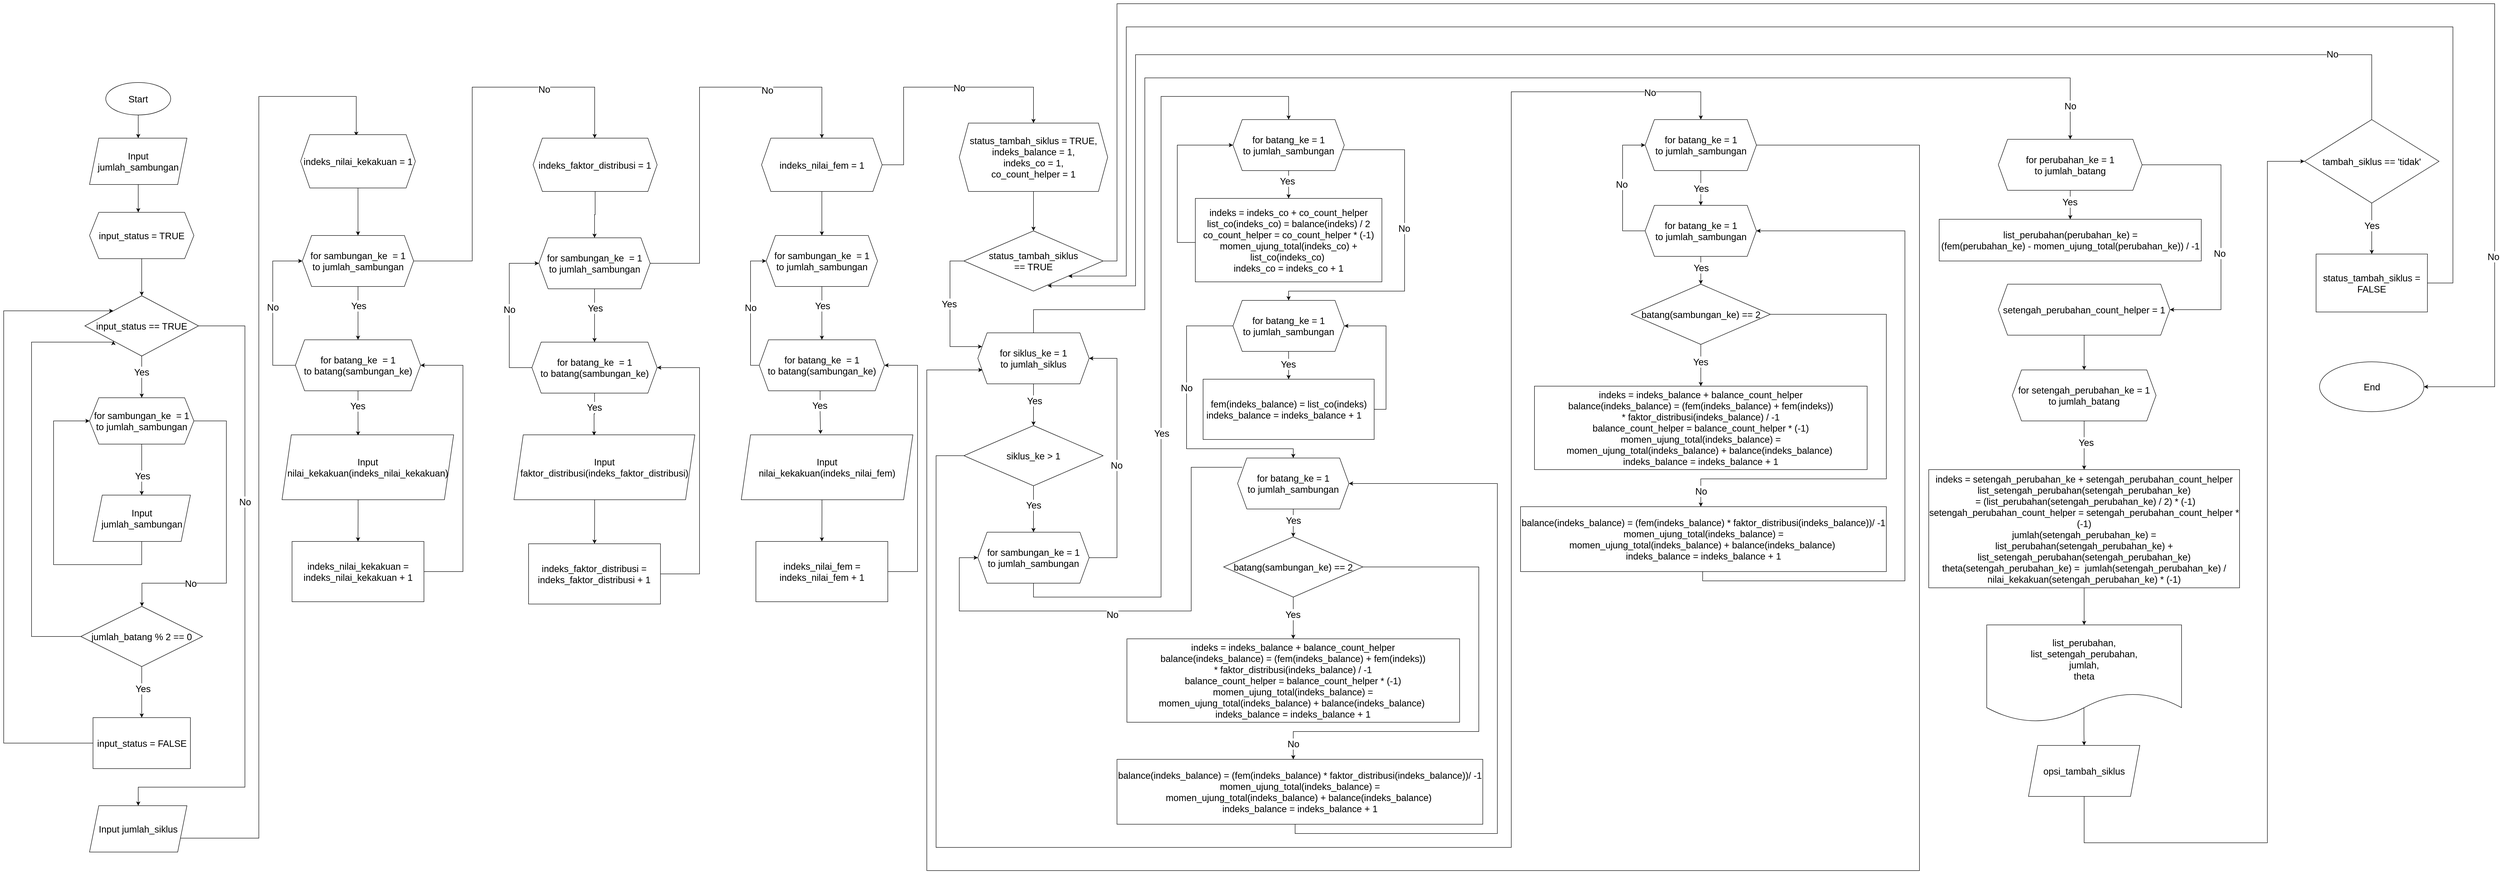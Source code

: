 <mxfile version="18.0.8" type="device"><diagram id="MUm-13wl20qGnjEmGMMb" name="Page-1"><mxGraphModel dx="4573" dy="3933" grid="1" gridSize="10" guides="1" tooltips="1" connect="1" arrows="1" fold="1" page="1" pageScale="1" pageWidth="850" pageHeight="1100" math="0" shadow="0"><root><mxCell id="0"/><mxCell id="1" parent="0"/><mxCell id="CHyXlMklnL3xAjGFC6Q7-3" style="edgeStyle=orthogonalEdgeStyle;rounded=0;orthogonalLoop=1;jettySize=auto;html=1;fontSize=20;" edge="1" parent="1" source="CHyXlMklnL3xAjGFC6Q7-1" target="CHyXlMklnL3xAjGFC6Q7-2"><mxGeometry relative="1" as="geometry"/></mxCell><mxCell id="CHyXlMklnL3xAjGFC6Q7-1" value="&lt;font style=&quot;font-size: 20px;&quot;&gt;Start&lt;/font&gt;" style="ellipse;whiteSpace=wrap;html=1;" vertex="1" parent="1"><mxGeometry x="320" y="50" width="140" height="70" as="geometry"/></mxCell><mxCell id="CHyXlMklnL3xAjGFC6Q7-6" style="edgeStyle=orthogonalEdgeStyle;rounded=0;orthogonalLoop=1;jettySize=auto;html=1;entryX=0.5;entryY=0;entryDx=0;entryDy=0;fontSize=20;" edge="1" parent="1" source="CHyXlMklnL3xAjGFC6Q7-2"><mxGeometry relative="1" as="geometry"><mxPoint x="390" y="330" as="targetPoint"/></mxGeometry></mxCell><mxCell id="CHyXlMklnL3xAjGFC6Q7-2" value="Input jumlah_sambungan" style="shape=parallelogram;perimeter=parallelogramPerimeter;whiteSpace=wrap;html=1;fixedSize=1;fontSize=20;" vertex="1" parent="1"><mxGeometry x="285" y="170" width="210" height="100" as="geometry"/></mxCell><mxCell id="CHyXlMklnL3xAjGFC6Q7-12" style="edgeStyle=orthogonalEdgeStyle;rounded=0;orthogonalLoop=1;jettySize=auto;html=1;fontSize=20;" edge="1" parent="1" source="CHyXlMklnL3xAjGFC6Q7-14" target="CHyXlMklnL3xAjGFC6Q7-16"><mxGeometry relative="1" as="geometry"/></mxCell><mxCell id="CHyXlMklnL3xAjGFC6Q7-13" value="Yes" style="edgeLabel;html=1;align=center;verticalAlign=middle;resizable=0;points=[];fontSize=20;" vertex="1" connectable="0" parent="CHyXlMklnL3xAjGFC6Q7-12"><mxGeometry x="0.225" y="1" relative="1" as="geometry"><mxPoint as="offset"/></mxGeometry></mxCell><mxCell id="CHyXlMklnL3xAjGFC6Q7-23" style="edgeStyle=orthogonalEdgeStyle;rounded=0;orthogonalLoop=1;jettySize=auto;html=1;fontSize=20;" edge="1" parent="1" source="CHyXlMklnL3xAjGFC6Q7-14"><mxGeometry relative="1" as="geometry"><mxPoint x="398" y="1180" as="targetPoint"/><Array as="points"><mxPoint x="580" y="780"/><mxPoint x="580" y="1130"/><mxPoint x="398" y="1130"/></Array></mxGeometry></mxCell><mxCell id="CHyXlMklnL3xAjGFC6Q7-24" value="No" style="edgeLabel;html=1;align=center;verticalAlign=middle;resizable=0;points=[];fontSize=20;" vertex="1" connectable="0" parent="CHyXlMklnL3xAjGFC6Q7-23"><mxGeometry x="0.323" relative="1" as="geometry"><mxPoint x="-66" as="offset"/></mxGeometry></mxCell><mxCell id="CHyXlMklnL3xAjGFC6Q7-14" value="for sambungan_ke&amp;nbsp; = 1 to jumlah_sambungan " style="shape=hexagon;perimeter=hexagonPerimeter2;whiteSpace=wrap;html=1;fixedSize=1;fontSize=20;" vertex="1" parent="1"><mxGeometry x="285" y="730" width="225" height="100" as="geometry"/></mxCell><mxCell id="CHyXlMklnL3xAjGFC6Q7-15" style="edgeStyle=orthogonalEdgeStyle;rounded=0;orthogonalLoop=1;jettySize=auto;html=1;entryX=0;entryY=0.5;entryDx=0;entryDy=0;fontSize=20;" edge="1" parent="1" source="CHyXlMklnL3xAjGFC6Q7-16" target="CHyXlMklnL3xAjGFC6Q7-14"><mxGeometry relative="1" as="geometry"><Array as="points"><mxPoint x="397.5" y="1090"/><mxPoint x="207.5" y="1090"/><mxPoint x="207.5" y="780"/></Array></mxGeometry></mxCell><mxCell id="CHyXlMklnL3xAjGFC6Q7-16" value="Input jumlah_sambungan" style="shape=parallelogram;perimeter=parallelogramPerimeter;whiteSpace=wrap;html=1;fixedSize=1;fontSize=20;" vertex="1" parent="1"><mxGeometry x="292.5" y="940" width="210" height="100" as="geometry"/></mxCell><mxCell id="CHyXlMklnL3xAjGFC6Q7-19" style="edgeStyle=orthogonalEdgeStyle;rounded=0;orthogonalLoop=1;jettySize=auto;html=1;entryX=0.5;entryY=0;entryDx=0;entryDy=0;fontSize=20;" edge="1" parent="1" source="CHyXlMklnL3xAjGFC6Q7-17" target="CHyXlMklnL3xAjGFC6Q7-18"><mxGeometry relative="1" as="geometry"><Array as="points"><mxPoint x="398" y="490"/><mxPoint x="398" y="490"/></Array></mxGeometry></mxCell><mxCell id="CHyXlMklnL3xAjGFC6Q7-17" value="input_status = TRUE" style="shape=hexagon;perimeter=hexagonPerimeter2;whiteSpace=wrap;html=1;fixedSize=1;fontSize=20;" vertex="1" parent="1"><mxGeometry x="285" y="330" width="225" height="100" as="geometry"/></mxCell><mxCell id="CHyXlMklnL3xAjGFC6Q7-22" style="edgeStyle=orthogonalEdgeStyle;rounded=0;orthogonalLoop=1;jettySize=auto;html=1;fontSize=20;" edge="1" parent="1" source="CHyXlMklnL3xAjGFC6Q7-18" target="CHyXlMklnL3xAjGFC6Q7-14"><mxGeometry relative="1" as="geometry"/></mxCell><mxCell id="CHyXlMklnL3xAjGFC6Q7-27" value="Yes" style="edgeLabel;html=1;align=center;verticalAlign=middle;resizable=0;points=[];fontSize=20;" vertex="1" connectable="0" parent="CHyXlMklnL3xAjGFC6Q7-22"><mxGeometry x="-0.244" y="-1" relative="1" as="geometry"><mxPoint as="offset"/></mxGeometry></mxCell><mxCell id="CHyXlMklnL3xAjGFC6Q7-29" style="edgeStyle=orthogonalEdgeStyle;rounded=0;orthogonalLoop=1;jettySize=auto;html=1;entryX=0.5;entryY=0;entryDx=0;entryDy=0;fontSize=20;" edge="1" parent="1" source="CHyXlMklnL3xAjGFC6Q7-18" target="CHyXlMklnL3xAjGFC6Q7-28"><mxGeometry relative="1" as="geometry"><Array as="points"><mxPoint x="620" y="575"/><mxPoint x="620" y="1570"/><mxPoint x="390" y="1570"/></Array></mxGeometry></mxCell><mxCell id="CHyXlMklnL3xAjGFC6Q7-39" value="No" style="edgeLabel;html=1;align=center;verticalAlign=middle;resizable=0;points=[];fontSize=20;" vertex="1" connectable="0" parent="CHyXlMklnL3xAjGFC6Q7-29"><mxGeometry x="-0.299" relative="1" as="geometry"><mxPoint as="offset"/></mxGeometry></mxCell><mxCell id="CHyXlMklnL3xAjGFC6Q7-18" value="input_status == TRUE" style="rhombus;whiteSpace=wrap;html=1;fontSize=20;" vertex="1" parent="1"><mxGeometry x="275" y="510" width="245" height="130" as="geometry"/></mxCell><mxCell id="CHyXlMklnL3xAjGFC6Q7-33" style="edgeStyle=orthogonalEdgeStyle;rounded=0;orthogonalLoop=1;jettySize=auto;html=1;entryX=0.5;entryY=0;entryDx=0;entryDy=0;fontSize=20;" edge="1" parent="1" source="CHyXlMklnL3xAjGFC6Q7-28"><mxGeometry relative="1" as="geometry"><mxPoint x="860" y="165" as="targetPoint"/><Array as="points"><mxPoint x="650" y="1680"/><mxPoint x="650" y="80"/><mxPoint x="860" y="80"/></Array></mxGeometry></mxCell><mxCell id="CHyXlMklnL3xAjGFC6Q7-28" value="Input jumlah_siklus" style="shape=parallelogram;perimeter=parallelogramPerimeter;whiteSpace=wrap;html=1;fixedSize=1;fontSize=20;" vertex="1" parent="1"><mxGeometry x="285" y="1610" width="210" height="100" as="geometry"/></mxCell><mxCell id="CHyXlMklnL3xAjGFC6Q7-54" style="edgeStyle=orthogonalEdgeStyle;rounded=0;orthogonalLoop=1;jettySize=auto;html=1;entryX=0.5;entryY=0;entryDx=0;entryDy=0;fontSize=20;" edge="1" parent="1" source="CHyXlMklnL3xAjGFC6Q7-43" target="CHyXlMklnL3xAjGFC6Q7-53"><mxGeometry relative="1" as="geometry"><Array as="points"><mxPoint x="864" y="980"/><mxPoint x="864" y="980"/></Array></mxGeometry></mxCell><mxCell id="CHyXlMklnL3xAjGFC6Q7-43" value="&lt;div&gt;Input &lt;br&gt;&lt;/div&gt;&lt;div&gt;nilai_kekakuan(indeks_nilai_kekakuan)&lt;/div&gt;" style="shape=parallelogram;perimeter=parallelogramPerimeter;whiteSpace=wrap;html=1;fixedSize=1;fontSize=20;" vertex="1" parent="1"><mxGeometry x="700" y="810" width="370" height="140" as="geometry"/></mxCell><mxCell id="CHyXlMklnL3xAjGFC6Q7-44" style="edgeStyle=orthogonalEdgeStyle;rounded=0;orthogonalLoop=1;jettySize=auto;html=1;fontSize=20;" edge="1" parent="1" source="CHyXlMklnL3xAjGFC6Q7-46" target="CHyXlMklnL3xAjGFC6Q7-47"><mxGeometry relative="1" as="geometry"><Array as="points"><mxPoint x="863.75" y="545"/><mxPoint x="863.75" y="545"/></Array></mxGeometry></mxCell><mxCell id="CHyXlMklnL3xAjGFC6Q7-45" value="Yes" style="edgeLabel;html=1;align=center;verticalAlign=middle;resizable=0;points=[];fontSize=20;" vertex="1" connectable="0" parent="CHyXlMklnL3xAjGFC6Q7-44"><mxGeometry x="-0.287" y="1" relative="1" as="geometry"><mxPoint as="offset"/></mxGeometry></mxCell><mxCell id="CHyXlMklnL3xAjGFC6Q7-90" style="edgeStyle=orthogonalEdgeStyle;rounded=0;orthogonalLoop=1;jettySize=auto;html=1;entryX=0.5;entryY=0;entryDx=0;entryDy=0;fontSize=20;" edge="1" parent="1" source="CHyXlMklnL3xAjGFC6Q7-46" target="CHyXlMklnL3xAjGFC6Q7-89"><mxGeometry relative="1" as="geometry"><Array as="points"><mxPoint x="1110" y="435"/><mxPoint x="1110" y="60"/><mxPoint x="1374" y="60"/></Array></mxGeometry></mxCell><mxCell id="CHyXlMklnL3xAjGFC6Q7-94" value="No" style="edgeLabel;html=1;align=center;verticalAlign=middle;resizable=0;points=[];fontSize=20;" vertex="1" connectable="0" parent="CHyXlMklnL3xAjGFC6Q7-90"><mxGeometry x="0.496" y="-4" relative="1" as="geometry"><mxPoint as="offset"/></mxGeometry></mxCell><mxCell id="CHyXlMklnL3xAjGFC6Q7-46" value="&lt;div&gt;for sambungan_ke&amp;nbsp; = 1 &lt;br&gt;&lt;/div&gt;&lt;div&gt;to jumlah_sambungan &lt;/div&gt;" style="shape=hexagon;perimeter=hexagonPerimeter2;whiteSpace=wrap;html=1;fixedSize=1;fontSize=20;" vertex="1" parent="1"><mxGeometry x="743.75" y="380" width="240" height="110" as="geometry"/></mxCell><mxCell id="CHyXlMklnL3xAjGFC6Q7-51" style="edgeStyle=orthogonalEdgeStyle;rounded=0;orthogonalLoop=1;jettySize=auto;html=1;entryX=0.443;entryY=0.01;entryDx=0;entryDy=0;entryPerimeter=0;fontSize=20;" edge="1" parent="1" source="CHyXlMklnL3xAjGFC6Q7-47" target="CHyXlMklnL3xAjGFC6Q7-43"><mxGeometry relative="1" as="geometry"/></mxCell><mxCell id="CHyXlMklnL3xAjGFC6Q7-57" value="Yes" style="edgeLabel;html=1;align=center;verticalAlign=middle;resizable=0;points=[];fontSize=20;" vertex="1" connectable="0" parent="CHyXlMklnL3xAjGFC6Q7-51"><mxGeometry x="-0.331" y="-1" relative="1" as="geometry"><mxPoint y="-1" as="offset"/></mxGeometry></mxCell><mxCell id="CHyXlMklnL3xAjGFC6Q7-58" style="edgeStyle=orthogonalEdgeStyle;rounded=0;orthogonalLoop=1;jettySize=auto;html=1;entryX=0;entryY=0.5;entryDx=0;entryDy=0;fontSize=20;" edge="1" parent="1" source="CHyXlMklnL3xAjGFC6Q7-47" target="CHyXlMklnL3xAjGFC6Q7-46"><mxGeometry relative="1" as="geometry"><Array as="points"><mxPoint x="680" y="660"/><mxPoint x="680" y="435"/></Array></mxGeometry></mxCell><mxCell id="CHyXlMklnL3xAjGFC6Q7-60" value="No" style="edgeLabel;html=1;align=center;verticalAlign=middle;resizable=0;points=[];fontSize=20;" vertex="1" connectable="0" parent="CHyXlMklnL3xAjGFC6Q7-58"><mxGeometry x="0.038" relative="1" as="geometry"><mxPoint as="offset"/></mxGeometry></mxCell><mxCell id="CHyXlMklnL3xAjGFC6Q7-47" value="&lt;div&gt;for batang_ke&amp;nbsp; = 1 &lt;br&gt;&lt;/div&gt;&lt;div&gt;to batang(sambungan_ke) &lt;/div&gt;" style="shape=hexagon;perimeter=hexagonPerimeter2;whiteSpace=wrap;html=1;fixedSize=1;fontSize=20;" vertex="1" parent="1"><mxGeometry x="728.75" y="605" width="270" height="110" as="geometry"/></mxCell><mxCell id="CHyXlMklnL3xAjGFC6Q7-49" style="edgeStyle=orthogonalEdgeStyle;rounded=0;orthogonalLoop=1;jettySize=auto;html=1;entryX=0.5;entryY=0;entryDx=0;entryDy=0;fontSize=20;" edge="1" parent="1" source="CHyXlMklnL3xAjGFC6Q7-48" target="CHyXlMklnL3xAjGFC6Q7-46"><mxGeometry relative="1" as="geometry"/></mxCell><mxCell id="CHyXlMklnL3xAjGFC6Q7-48" value="indeks_nilai_kekakuan = 1" style="shape=hexagon;perimeter=hexagonPerimeter2;whiteSpace=wrap;html=1;fixedSize=1;fontSize=20;" vertex="1" parent="1"><mxGeometry x="740" y="162.5" width="247.5" height="115" as="geometry"/></mxCell><mxCell id="CHyXlMklnL3xAjGFC6Q7-56" style="edgeStyle=orthogonalEdgeStyle;rounded=0;orthogonalLoop=1;jettySize=auto;html=1;entryX=1;entryY=0.5;entryDx=0;entryDy=0;fontSize=20;" edge="1" parent="1" source="CHyXlMklnL3xAjGFC6Q7-53" target="CHyXlMklnL3xAjGFC6Q7-47"><mxGeometry relative="1" as="geometry"><Array as="points"><mxPoint x="1090" y="1105"/><mxPoint x="1090" y="660"/></Array></mxGeometry></mxCell><mxCell id="CHyXlMklnL3xAjGFC6Q7-53" value="indeks_nilai_kekakuan = indeks_nilai_kekakuan + 1" style="rounded=0;whiteSpace=wrap;html=1;fontSize=20;" vertex="1" parent="1"><mxGeometry x="721.57" y="1040" width="284.37" height="130" as="geometry"/></mxCell><mxCell id="CHyXlMklnL3xAjGFC6Q7-61" style="edgeStyle=orthogonalEdgeStyle;rounded=0;orthogonalLoop=1;jettySize=auto;html=1;entryX=0.5;entryY=0;entryDx=0;entryDy=0;fontSize=20;" edge="1" parent="1" source="CHyXlMklnL3xAjGFC6Q7-62" target="CHyXlMklnL3xAjGFC6Q7-72"><mxGeometry relative="1" as="geometry"><Array as="points"><mxPoint x="1373.91" y="985"/><mxPoint x="1373.91" y="985"/></Array></mxGeometry></mxCell><mxCell id="CHyXlMklnL3xAjGFC6Q7-62" value="&lt;div&gt;Input &lt;br&gt;&lt;/div&gt;&lt;div&gt;faktor_distribusi(indeks_faktor_distribusi)&lt;/div&gt;" style="shape=parallelogram;perimeter=parallelogramPerimeter;whiteSpace=wrap;html=1;fixedSize=1;fontSize=20;" vertex="1" parent="1"><mxGeometry x="1200" y="810" width="389.91" height="140" as="geometry"/></mxCell><mxCell id="CHyXlMklnL3xAjGFC6Q7-63" style="edgeStyle=orthogonalEdgeStyle;rounded=0;orthogonalLoop=1;jettySize=auto;html=1;fontSize=20;" edge="1" parent="1" source="CHyXlMklnL3xAjGFC6Q7-65" target="CHyXlMklnL3xAjGFC6Q7-70"><mxGeometry relative="1" as="geometry"><Array as="points"><mxPoint x="1373.66" y="550"/><mxPoint x="1373.66" y="550"/></Array></mxGeometry></mxCell><mxCell id="CHyXlMklnL3xAjGFC6Q7-64" value="Yes" style="edgeLabel;html=1;align=center;verticalAlign=middle;resizable=0;points=[];fontSize=20;" vertex="1" connectable="0" parent="CHyXlMklnL3xAjGFC6Q7-63"><mxGeometry x="-0.287" y="1" relative="1" as="geometry"><mxPoint as="offset"/></mxGeometry></mxCell><mxCell id="CHyXlMklnL3xAjGFC6Q7-91" style="edgeStyle=orthogonalEdgeStyle;rounded=0;orthogonalLoop=1;jettySize=auto;html=1;entryX=0.5;entryY=0;entryDx=0;entryDy=0;fontSize=20;" edge="1" parent="1" source="CHyXlMklnL3xAjGFC6Q7-65" target="CHyXlMklnL3xAjGFC6Q7-88"><mxGeometry relative="1" as="geometry"><Array as="points"><mxPoint x="1600" y="440"/><mxPoint x="1600" y="60"/><mxPoint x="1864" y="60"/></Array></mxGeometry></mxCell><mxCell id="CHyXlMklnL3xAjGFC6Q7-95" value="No" style="edgeLabel;html=1;align=center;verticalAlign=middle;resizable=0;points=[];fontSize=20;" vertex="1" connectable="0" parent="CHyXlMklnL3xAjGFC6Q7-91"><mxGeometry x="0.47" y="-6" relative="1" as="geometry"><mxPoint as="offset"/></mxGeometry></mxCell><mxCell id="CHyXlMklnL3xAjGFC6Q7-65" value="&lt;div&gt;for sambungan_ke&amp;nbsp; = 1 &lt;br&gt;&lt;/div&gt;&lt;div&gt;to jumlah_sambungan &lt;/div&gt;" style="shape=hexagon;perimeter=hexagonPerimeter2;whiteSpace=wrap;html=1;fixedSize=1;fontSize=20;" vertex="1" parent="1"><mxGeometry x="1253.66" y="385" width="240" height="110" as="geometry"/></mxCell><mxCell id="CHyXlMklnL3xAjGFC6Q7-66" style="edgeStyle=orthogonalEdgeStyle;rounded=0;orthogonalLoop=1;jettySize=auto;html=1;entryX=0.443;entryY=0.01;entryDx=0;entryDy=0;entryPerimeter=0;fontSize=20;" edge="1" parent="1" source="CHyXlMklnL3xAjGFC6Q7-70" target="CHyXlMklnL3xAjGFC6Q7-62"><mxGeometry relative="1" as="geometry"/></mxCell><mxCell id="CHyXlMklnL3xAjGFC6Q7-67" value="Yes" style="edgeLabel;html=1;align=center;verticalAlign=middle;resizable=0;points=[];fontSize=20;" vertex="1" connectable="0" parent="CHyXlMklnL3xAjGFC6Q7-66"><mxGeometry x="-0.331" y="-1" relative="1" as="geometry"><mxPoint y="-1" as="offset"/></mxGeometry></mxCell><mxCell id="CHyXlMklnL3xAjGFC6Q7-68" style="edgeStyle=orthogonalEdgeStyle;rounded=0;orthogonalLoop=1;jettySize=auto;html=1;entryX=0;entryY=0.5;entryDx=0;entryDy=0;fontSize=20;" edge="1" parent="1" source="CHyXlMklnL3xAjGFC6Q7-70" target="CHyXlMklnL3xAjGFC6Q7-65"><mxGeometry relative="1" as="geometry"><Array as="points"><mxPoint x="1189.91" y="665"/><mxPoint x="1189.91" y="440"/></Array></mxGeometry></mxCell><mxCell id="CHyXlMklnL3xAjGFC6Q7-69" value="No" style="edgeLabel;html=1;align=center;verticalAlign=middle;resizable=0;points=[];fontSize=20;" vertex="1" connectable="0" parent="CHyXlMklnL3xAjGFC6Q7-68"><mxGeometry x="0.038" relative="1" as="geometry"><mxPoint as="offset"/></mxGeometry></mxCell><mxCell id="CHyXlMklnL3xAjGFC6Q7-70" value="&lt;div&gt;for batang_ke&amp;nbsp; = 1 &lt;br&gt;&lt;/div&gt;&lt;div&gt;to batang(sambungan_ke) &lt;/div&gt;" style="shape=hexagon;perimeter=hexagonPerimeter2;whiteSpace=wrap;html=1;fixedSize=1;fontSize=20;" vertex="1" parent="1"><mxGeometry x="1238.66" y="610" width="270" height="110" as="geometry"/></mxCell><mxCell id="CHyXlMklnL3xAjGFC6Q7-71" style="edgeStyle=orthogonalEdgeStyle;rounded=0;orthogonalLoop=1;jettySize=auto;html=1;entryX=1;entryY=0.5;entryDx=0;entryDy=0;fontSize=20;" edge="1" parent="1" source="CHyXlMklnL3xAjGFC6Q7-72" target="CHyXlMklnL3xAjGFC6Q7-70"><mxGeometry relative="1" as="geometry"><Array as="points"><mxPoint x="1600" y="1110"/><mxPoint x="1600" y="665"/></Array></mxGeometry></mxCell><mxCell id="CHyXlMklnL3xAjGFC6Q7-72" value="indeks_faktor_distribusi = indeks_faktor_distribusi + 1" style="rounded=0;whiteSpace=wrap;html=1;fontSize=20;" vertex="1" parent="1"><mxGeometry x="1231.48" y="1045" width="284.37" height="130" as="geometry"/></mxCell><mxCell id="CHyXlMklnL3xAjGFC6Q7-73" style="edgeStyle=orthogonalEdgeStyle;rounded=0;orthogonalLoop=1;jettySize=auto;html=1;entryX=0.5;entryY=0;entryDx=0;entryDy=0;fontSize=20;" edge="1" parent="1" source="CHyXlMklnL3xAjGFC6Q7-74" target="CHyXlMklnL3xAjGFC6Q7-84"><mxGeometry relative="1" as="geometry"><Array as="points"><mxPoint x="1864" y="980"/><mxPoint x="1864" y="980"/></Array></mxGeometry></mxCell><mxCell id="CHyXlMklnL3xAjGFC6Q7-74" value="&lt;div&gt;Input &lt;br&gt;&lt;/div&gt;&lt;div&gt;nilai_kekakuan(indeks_nilai_fem)&lt;/div&gt;" style="shape=parallelogram;perimeter=parallelogramPerimeter;whiteSpace=wrap;html=1;fixedSize=1;fontSize=20;" vertex="1" parent="1"><mxGeometry x="1690" y="810" width="370" height="140" as="geometry"/></mxCell><mxCell id="CHyXlMklnL3xAjGFC6Q7-75" style="edgeStyle=orthogonalEdgeStyle;rounded=0;orthogonalLoop=1;jettySize=auto;html=1;fontSize=20;" edge="1" parent="1" source="CHyXlMklnL3xAjGFC6Q7-77" target="CHyXlMklnL3xAjGFC6Q7-82"><mxGeometry relative="1" as="geometry"><Array as="points"><mxPoint x="1863.75" y="545"/><mxPoint x="1863.75" y="545"/></Array></mxGeometry></mxCell><mxCell id="CHyXlMklnL3xAjGFC6Q7-76" value="Yes" style="edgeLabel;html=1;align=center;verticalAlign=middle;resizable=0;points=[];fontSize=20;" vertex="1" connectable="0" parent="CHyXlMklnL3xAjGFC6Q7-75"><mxGeometry x="-0.287" y="1" relative="1" as="geometry"><mxPoint as="offset"/></mxGeometry></mxCell><mxCell id="CHyXlMklnL3xAjGFC6Q7-77" value="&lt;div&gt;for sambungan_ke&amp;nbsp; = 1 &lt;br&gt;&lt;/div&gt;&lt;div&gt;to jumlah_sambungan &lt;/div&gt;" style="shape=hexagon;perimeter=hexagonPerimeter2;whiteSpace=wrap;html=1;fixedSize=1;fontSize=20;" vertex="1" parent="1"><mxGeometry x="1743.75" y="380" width="240" height="110" as="geometry"/></mxCell><mxCell id="CHyXlMklnL3xAjGFC6Q7-78" style="edgeStyle=orthogonalEdgeStyle;rounded=0;orthogonalLoop=1;jettySize=auto;html=1;entryX=0.462;entryY=-0.013;entryDx=0;entryDy=0;entryPerimeter=0;fontSize=20;" edge="1" parent="1" source="CHyXlMklnL3xAjGFC6Q7-82" target="CHyXlMklnL3xAjGFC6Q7-74"><mxGeometry relative="1" as="geometry"><Array as="points"><mxPoint x="1860" y="762"/><mxPoint x="1861" y="762"/></Array></mxGeometry></mxCell><mxCell id="CHyXlMklnL3xAjGFC6Q7-79" value="Yes" style="edgeLabel;html=1;align=center;verticalAlign=middle;resizable=0;points=[];fontSize=20;" vertex="1" connectable="0" parent="CHyXlMklnL3xAjGFC6Q7-78"><mxGeometry x="-0.331" y="-1" relative="1" as="geometry"><mxPoint y="-1" as="offset"/></mxGeometry></mxCell><mxCell id="CHyXlMklnL3xAjGFC6Q7-80" style="edgeStyle=orthogonalEdgeStyle;rounded=0;orthogonalLoop=1;jettySize=auto;html=1;entryX=0;entryY=0.5;entryDx=0;entryDy=0;fontSize=20;" edge="1" parent="1" source="CHyXlMklnL3xAjGFC6Q7-82" target="CHyXlMklnL3xAjGFC6Q7-77"><mxGeometry relative="1" as="geometry"><Array as="points"><mxPoint x="1710" y="660"/><mxPoint x="1710" y="435"/></Array></mxGeometry></mxCell><mxCell id="CHyXlMklnL3xAjGFC6Q7-81" value="No" style="edgeLabel;html=1;align=center;verticalAlign=middle;resizable=0;points=[];fontSize=20;" vertex="1" connectable="0" parent="CHyXlMklnL3xAjGFC6Q7-80"><mxGeometry x="0.038" relative="1" as="geometry"><mxPoint as="offset"/></mxGeometry></mxCell><mxCell id="CHyXlMklnL3xAjGFC6Q7-82" value="&lt;div&gt;for batang_ke&amp;nbsp; = 1 &lt;br&gt;&lt;/div&gt;&lt;div&gt;to batang(sambungan_ke) &lt;/div&gt;" style="shape=hexagon;perimeter=hexagonPerimeter2;whiteSpace=wrap;html=1;fixedSize=1;fontSize=20;" vertex="1" parent="1"><mxGeometry x="1728.75" y="605" width="270" height="110" as="geometry"/></mxCell><mxCell id="CHyXlMklnL3xAjGFC6Q7-83" style="edgeStyle=orthogonalEdgeStyle;rounded=0;orthogonalLoop=1;jettySize=auto;html=1;entryX=1;entryY=0.5;entryDx=0;entryDy=0;fontSize=20;" edge="1" parent="1" source="CHyXlMklnL3xAjGFC6Q7-84" target="CHyXlMklnL3xAjGFC6Q7-82"><mxGeometry relative="1" as="geometry"><Array as="points"><mxPoint x="2070" y="1105"/><mxPoint x="2070" y="660"/></Array></mxGeometry></mxCell><mxCell id="CHyXlMklnL3xAjGFC6Q7-84" value="indeks_nilai_fem = indeks_nilai_fem + 1" style="rounded=0;whiteSpace=wrap;html=1;fontSize=20;" vertex="1" parent="1"><mxGeometry x="1721.57" y="1040" width="284.37" height="130" as="geometry"/></mxCell><mxCell id="CHyXlMklnL3xAjGFC6Q7-93" style="edgeStyle=orthogonalEdgeStyle;rounded=0;orthogonalLoop=1;jettySize=auto;html=1;entryX=0.5;entryY=0;entryDx=0;entryDy=0;fontSize=20;" edge="1" parent="1" source="CHyXlMklnL3xAjGFC6Q7-88" target="CHyXlMklnL3xAjGFC6Q7-77"><mxGeometry relative="1" as="geometry"/></mxCell><mxCell id="CHyXlMklnL3xAjGFC6Q7-116" style="edgeStyle=orthogonalEdgeStyle;rounded=0;orthogonalLoop=1;jettySize=auto;html=1;entryX=0.5;entryY=0;entryDx=0;entryDy=0;fontSize=20;" edge="1" parent="1" source="CHyXlMklnL3xAjGFC6Q7-88" target="CHyXlMklnL3xAjGFC6Q7-103"><mxGeometry relative="1" as="geometry"><Array as="points"><mxPoint x="2040" y="227"/><mxPoint x="2040" y="60"/><mxPoint x="2320" y="60"/></Array></mxGeometry></mxCell><mxCell id="CHyXlMklnL3xAjGFC6Q7-117" value="No" style="edgeLabel;html=1;align=center;verticalAlign=middle;resizable=0;points=[];fontSize=20;" vertex="1" connectable="0" parent="CHyXlMklnL3xAjGFC6Q7-116"><mxGeometry x="0.168" y="-1" relative="1" as="geometry"><mxPoint as="offset"/></mxGeometry></mxCell><mxCell id="CHyXlMklnL3xAjGFC6Q7-88" value="indeks_nilai_fem = 1" style="shape=hexagon;perimeter=hexagonPerimeter2;whiteSpace=wrap;html=1;fixedSize=1;fontSize=20;" vertex="1" parent="1"><mxGeometry x="1733.75" y="170" width="260" height="115" as="geometry"/></mxCell><mxCell id="CHyXlMklnL3xAjGFC6Q7-92" style="edgeStyle=orthogonalEdgeStyle;rounded=0;orthogonalLoop=1;jettySize=auto;html=1;fontSize=20;" edge="1" parent="1" source="CHyXlMklnL3xAjGFC6Q7-89" target="CHyXlMklnL3xAjGFC6Q7-65"><mxGeometry relative="1" as="geometry"/></mxCell><mxCell id="CHyXlMklnL3xAjGFC6Q7-89" value="indeks_faktor_distribusi = 1" style="shape=hexagon;perimeter=hexagonPerimeter2;whiteSpace=wrap;html=1;fixedSize=1;fontSize=20;" vertex="1" parent="1"><mxGeometry x="1241.25" y="170" width="267.41" height="115" as="geometry"/></mxCell><mxCell id="CHyXlMklnL3xAjGFC6Q7-99" style="edgeStyle=orthogonalEdgeStyle;rounded=0;orthogonalLoop=1;jettySize=auto;html=1;entryX=0.5;entryY=0;entryDx=0;entryDy=0;fontSize=20;" edge="1" parent="1" source="CHyXlMklnL3xAjGFC6Q7-96" target="CHyXlMklnL3xAjGFC6Q7-97"><mxGeometry relative="1" as="geometry"/></mxCell><mxCell id="CHyXlMklnL3xAjGFC6Q7-100" value="Yes" style="edgeLabel;html=1;align=center;verticalAlign=middle;resizable=0;points=[];fontSize=20;" vertex="1" connectable="0" parent="CHyXlMklnL3xAjGFC6Q7-99"><mxGeometry x="-0.156" y="2" relative="1" as="geometry"><mxPoint as="offset"/></mxGeometry></mxCell><mxCell id="CHyXlMklnL3xAjGFC6Q7-262" style="edgeStyle=orthogonalEdgeStyle;rounded=0;orthogonalLoop=1;jettySize=auto;html=1;entryX=0;entryY=1;entryDx=0;entryDy=0;fontSize=20;" edge="1" parent="1" source="CHyXlMklnL3xAjGFC6Q7-96" target="CHyXlMklnL3xAjGFC6Q7-18"><mxGeometry relative="1" as="geometry"><Array as="points"><mxPoint x="160" y="1245"/><mxPoint x="160" y="610"/><mxPoint x="336" y="610"/></Array></mxGeometry></mxCell><mxCell id="CHyXlMklnL3xAjGFC6Q7-96" value="jumlah_batang % 2 == 0" style="rhombus;whiteSpace=wrap;html=1;fontSize=20;" vertex="1" parent="1"><mxGeometry x="266.25" y="1180" width="262.5" height="130" as="geometry"/></mxCell><mxCell id="CHyXlMklnL3xAjGFC6Q7-264" style="edgeStyle=orthogonalEdgeStyle;rounded=0;orthogonalLoop=1;jettySize=auto;html=1;entryX=0;entryY=0;entryDx=0;entryDy=0;fontSize=20;" edge="1" parent="1" source="CHyXlMklnL3xAjGFC6Q7-97" target="CHyXlMklnL3xAjGFC6Q7-18"><mxGeometry relative="1" as="geometry"><Array as="points"><mxPoint x="100" y="1475"/><mxPoint x="100" y="543"/></Array></mxGeometry></mxCell><mxCell id="CHyXlMklnL3xAjGFC6Q7-97" value="input_status = FALSE" style="rounded=0;whiteSpace=wrap;html=1;fontSize=20;" vertex="1" parent="1"><mxGeometry x="292.5" y="1420" width="210" height="110" as="geometry"/></mxCell><mxCell id="CHyXlMklnL3xAjGFC6Q7-105" style="edgeStyle=orthogonalEdgeStyle;rounded=0;orthogonalLoop=1;jettySize=auto;html=1;entryX=0.5;entryY=0;entryDx=0;entryDy=0;fontSize=20;" edge="1" parent="1" source="CHyXlMklnL3xAjGFC6Q7-103" target="CHyXlMklnL3xAjGFC6Q7-104"><mxGeometry relative="1" as="geometry"/></mxCell><mxCell id="CHyXlMklnL3xAjGFC6Q7-103" value="&lt;div&gt;status_tambah_siklus = TRUE,&lt;/div&gt;&lt;div&gt;indeks_balance = 1,&lt;/div&gt;&lt;div&gt;indeks_co = 1,&lt;/div&gt;&lt;div&gt;co_count_helper = 1&lt;br&gt;&lt;/div&gt;" style="shape=hexagon;perimeter=hexagonPerimeter2;whiteSpace=wrap;html=1;fixedSize=1;fontSize=20;" vertex="1" parent="1"><mxGeometry x="2160" y="137.5" width="320" height="147.5" as="geometry"/></mxCell><mxCell id="CHyXlMklnL3xAjGFC6Q7-107" style="edgeStyle=orthogonalEdgeStyle;rounded=0;orthogonalLoop=1;jettySize=auto;html=1;fontSize=20;entryX=0;entryY=0.25;entryDx=0;entryDy=0;" edge="1" parent="1" source="CHyXlMklnL3xAjGFC6Q7-104" target="CHyXlMklnL3xAjGFC6Q7-106"><mxGeometry relative="1" as="geometry"><Array as="points"><mxPoint x="2140" y="435"/><mxPoint x="2140" y="620"/></Array></mxGeometry></mxCell><mxCell id="CHyXlMklnL3xAjGFC6Q7-108" value="Yes" style="edgeLabel;html=1;align=center;verticalAlign=middle;resizable=0;points=[];fontSize=20;" vertex="1" connectable="0" parent="CHyXlMklnL3xAjGFC6Q7-107"><mxGeometry x="-0.143" y="-2" relative="1" as="geometry"><mxPoint as="offset"/></mxGeometry></mxCell><mxCell id="CHyXlMklnL3xAjGFC6Q7-273" style="edgeStyle=orthogonalEdgeStyle;rounded=0;orthogonalLoop=1;jettySize=auto;html=1;entryX=1;entryY=0.5;entryDx=0;entryDy=0;fontSize=20;" edge="1" parent="1" source="CHyXlMklnL3xAjGFC6Q7-104" target="CHyXlMklnL3xAjGFC6Q7-271"><mxGeometry relative="1" as="geometry"><Array as="points"><mxPoint x="2500" y="435"/><mxPoint x="2500" y="-120"/><mxPoint x="5470" y="-120"/><mxPoint x="5470" y="706"/></Array></mxGeometry></mxCell><mxCell id="CHyXlMklnL3xAjGFC6Q7-274" value="No" style="edgeLabel;html=1;align=center;verticalAlign=middle;resizable=0;points=[];fontSize=20;" vertex="1" connectable="0" parent="CHyXlMklnL3xAjGFC6Q7-273"><mxGeometry x="0.809" y="-3" relative="1" as="geometry"><mxPoint y="-1" as="offset"/></mxGeometry></mxCell><mxCell id="CHyXlMklnL3xAjGFC6Q7-104" value="&lt;div&gt;status_tambah_siklus &lt;br&gt;&lt;/div&gt;&lt;div&gt;== TRUE&lt;/div&gt;" style="rhombus;whiteSpace=wrap;html=1;fontSize=20;" vertex="1" parent="1"><mxGeometry x="2170" y="370" width="300" height="130" as="geometry"/></mxCell><mxCell id="CHyXlMklnL3xAjGFC6Q7-110" style="edgeStyle=orthogonalEdgeStyle;rounded=0;orthogonalLoop=1;jettySize=auto;html=1;entryX=0.5;entryY=0;entryDx=0;entryDy=0;fontSize=20;" edge="1" parent="1" source="CHyXlMklnL3xAjGFC6Q7-106" target="CHyXlMklnL3xAjGFC6Q7-109"><mxGeometry relative="1" as="geometry"/></mxCell><mxCell id="CHyXlMklnL3xAjGFC6Q7-141" value="Yes" style="edgeLabel;html=1;align=center;verticalAlign=middle;resizable=0;points=[];fontSize=20;" vertex="1" connectable="0" parent="CHyXlMklnL3xAjGFC6Q7-110"><mxGeometry x="-0.213" y="2" relative="1" as="geometry"><mxPoint as="offset"/></mxGeometry></mxCell><mxCell id="CHyXlMklnL3xAjGFC6Q7-205" style="edgeStyle=orthogonalEdgeStyle;rounded=0;orthogonalLoop=1;jettySize=auto;html=1;entryX=0.5;entryY=0;entryDx=0;entryDy=0;fontSize=20;" edge="1" parent="1" source="CHyXlMklnL3xAjGFC6Q7-106" target="CHyXlMklnL3xAjGFC6Q7-235"><mxGeometry relative="1" as="geometry"><mxPoint x="4605" y="160" as="targetPoint"/><Array as="points"><mxPoint x="2320" y="540"/><mxPoint x="2560" y="540"/><mxPoint x="2560" y="40"/><mxPoint x="4555" y="40"/></Array></mxGeometry></mxCell><mxCell id="CHyXlMklnL3xAjGFC6Q7-208" value="No" style="edgeLabel;html=1;align=center;verticalAlign=middle;resizable=0;points=[];fontSize=20;" vertex="1" connectable="0" parent="CHyXlMklnL3xAjGFC6Q7-205"><mxGeometry x="0.814" y="-1" relative="1" as="geometry"><mxPoint x="139" y="59" as="offset"/></mxGeometry></mxCell><mxCell id="CHyXlMklnL3xAjGFC6Q7-106" value="&lt;div&gt;for siklus_ke = 1 &lt;br&gt;&lt;/div&gt;&lt;div&gt;to jumlah_siklus&lt;/div&gt;" style="shape=hexagon;perimeter=hexagonPerimeter2;whiteSpace=wrap;html=1;fixedSize=1;fontSize=20;" vertex="1" parent="1"><mxGeometry x="2200" y="590" width="240" height="110" as="geometry"/></mxCell><mxCell id="CHyXlMklnL3xAjGFC6Q7-113" style="edgeStyle=orthogonalEdgeStyle;rounded=0;orthogonalLoop=1;jettySize=auto;html=1;fontSize=20;" edge="1" parent="1" source="CHyXlMklnL3xAjGFC6Q7-109"><mxGeometry relative="1" as="geometry"><mxPoint x="2320" y="1020" as="targetPoint"/><Array as="points"><mxPoint x="2320" y="990"/></Array></mxGeometry></mxCell><mxCell id="CHyXlMklnL3xAjGFC6Q7-119" value="Yes" style="edgeLabel;html=1;align=center;verticalAlign=middle;resizable=0;points=[];fontSize=20;" vertex="1" connectable="0" parent="CHyXlMklnL3xAjGFC6Q7-113"><mxGeometry x="-0.188" relative="1" as="geometry"><mxPoint as="offset"/></mxGeometry></mxCell><mxCell id="CHyXlMklnL3xAjGFC6Q7-224" style="edgeStyle=orthogonalEdgeStyle;rounded=0;orthogonalLoop=1;jettySize=auto;html=1;entryX=0.5;entryY=0;entryDx=0;entryDy=0;fontSize=20;" edge="1" parent="1" source="CHyXlMklnL3xAjGFC6Q7-109" target="CHyXlMklnL3xAjGFC6Q7-220"><mxGeometry relative="1" as="geometry"><Array as="points"><mxPoint x="2110" y="855"/><mxPoint x="2110" y="1700"/><mxPoint x="3350" y="1700"/><mxPoint x="3350" y="70"/><mxPoint x="3759" y="70"/></Array></mxGeometry></mxCell><mxCell id="CHyXlMklnL3xAjGFC6Q7-260" value="No" style="edgeLabel;html=1;align=center;verticalAlign=middle;resizable=0;points=[];fontSize=20;" vertex="1" connectable="0" parent="CHyXlMklnL3xAjGFC6Q7-224"><mxGeometry x="0.92" y="-1" relative="1" as="geometry"><mxPoint as="offset"/></mxGeometry></mxCell><mxCell id="CHyXlMklnL3xAjGFC6Q7-109" value="siklus_ke &amp;gt; 1" style="rhombus;whiteSpace=wrap;html=1;fontSize=20;" vertex="1" parent="1"><mxGeometry x="2170" y="790" width="300" height="130" as="geometry"/></mxCell><mxCell id="CHyXlMklnL3xAjGFC6Q7-127" style="edgeStyle=orthogonalEdgeStyle;rounded=0;orthogonalLoop=1;jettySize=auto;html=1;fontSize=20;entryX=0.5;entryY=0;entryDx=0;entryDy=0;" edge="1" parent="1" source="CHyXlMklnL3xAjGFC6Q7-126" target="CHyXlMklnL3xAjGFC6Q7-177"><mxGeometry relative="1" as="geometry"><mxPoint x="2320" y="1210" as="targetPoint"/><Array as="points"><mxPoint x="2320" y="1160"/><mxPoint x="2595" y="1160"/><mxPoint x="2595" y="80"/><mxPoint x="2870" y="80"/></Array></mxGeometry></mxCell><mxCell id="CHyXlMklnL3xAjGFC6Q7-151" value="Yes" style="edgeLabel;html=1;align=center;verticalAlign=middle;resizable=0;points=[];fontSize=20;" vertex="1" connectable="0" parent="CHyXlMklnL3xAjGFC6Q7-127"><mxGeometry x="-0.229" y="-1" relative="1" as="geometry"><mxPoint as="offset"/></mxGeometry></mxCell><mxCell id="CHyXlMklnL3xAjGFC6Q7-148" style="edgeStyle=orthogonalEdgeStyle;rounded=0;orthogonalLoop=1;jettySize=auto;html=1;entryX=1;entryY=0.5;entryDx=0;entryDy=0;fontSize=20;" edge="1" parent="1" source="CHyXlMklnL3xAjGFC6Q7-126" target="CHyXlMklnL3xAjGFC6Q7-106"><mxGeometry relative="1" as="geometry"><Array as="points"><mxPoint x="2500" y="1075"/><mxPoint x="2500" y="645"/></Array></mxGeometry></mxCell><mxCell id="CHyXlMklnL3xAjGFC6Q7-149" value="No" style="edgeLabel;html=1;align=center;verticalAlign=middle;resizable=0;points=[];fontSize=20;" vertex="1" connectable="0" parent="CHyXlMklnL3xAjGFC6Q7-148"><mxGeometry x="-0.053" y="1" relative="1" as="geometry"><mxPoint as="offset"/></mxGeometry></mxCell><mxCell id="CHyXlMklnL3xAjGFC6Q7-126" value="&lt;div&gt;for sambungan_ke = 1 &lt;br&gt;&lt;/div&gt;&lt;div&gt;to jumlah_sambungan&lt;/div&gt;" style="shape=hexagon;perimeter=hexagonPerimeter2;whiteSpace=wrap;html=1;fixedSize=1;fontSize=20;" vertex="1" parent="1"><mxGeometry x="2200" y="1020" width="240" height="110" as="geometry"/></mxCell><mxCell id="CHyXlMklnL3xAjGFC6Q7-171" style="edgeStyle=orthogonalEdgeStyle;rounded=0;orthogonalLoop=1;jettySize=auto;html=1;entryX=0;entryY=0.5;entryDx=0;entryDy=0;fontSize=20;" edge="1" parent="1" source="CHyXlMklnL3xAjGFC6Q7-172" target="CHyXlMklnL3xAjGFC6Q7-177"><mxGeometry relative="1" as="geometry"><Array as="points"><mxPoint x="2630" y="395"/><mxPoint x="2630" y="185"/></Array></mxGeometry></mxCell><mxCell id="CHyXlMklnL3xAjGFC6Q7-172" value="&lt;div&gt;indeks = indeks_co + co_count_helper&lt;/div&gt;&lt;div&gt;list_co(indeks_co) = balance(indeks) / 2&lt;/div&gt;&lt;div&gt;co_count_helper = co_count_helper * (-1)&lt;br&gt;&lt;/div&gt;&lt;div&gt;momen_ujung_total(indeks_co) + list_co(indeks_co)&amp;nbsp; &lt;/div&gt;&lt;div&gt;indeks_co = indeks_co + 1&lt;/div&gt;" style="rounded=0;whiteSpace=wrap;html=1;fontSize=20;" vertex="1" parent="1"><mxGeometry x="2668.91" y="300" width="402.19" height="180" as="geometry"/></mxCell><mxCell id="CHyXlMklnL3xAjGFC6Q7-173" style="edgeStyle=orthogonalEdgeStyle;rounded=0;orthogonalLoop=1;jettySize=auto;html=1;fontSize=20;" edge="1" parent="1" source="CHyXlMklnL3xAjGFC6Q7-177" target="CHyXlMklnL3xAjGFC6Q7-172"><mxGeometry relative="1" as="geometry"/></mxCell><mxCell id="CHyXlMklnL3xAjGFC6Q7-174" value="Yes" style="edgeLabel;html=1;align=center;verticalAlign=middle;resizable=0;points=[];fontSize=20;" vertex="1" connectable="0" parent="CHyXlMklnL3xAjGFC6Q7-173"><mxGeometry x="-0.275" y="-3" relative="1" as="geometry"><mxPoint as="offset"/></mxGeometry></mxCell><mxCell id="CHyXlMklnL3xAjGFC6Q7-175" style="edgeStyle=orthogonalEdgeStyle;rounded=0;orthogonalLoop=1;jettySize=auto;html=1;entryX=0.5;entryY=0;entryDx=0;entryDy=0;fontSize=20;" edge="1" parent="1" source="CHyXlMklnL3xAjGFC6Q7-177" target="CHyXlMklnL3xAjGFC6Q7-182"><mxGeometry relative="1" as="geometry"><Array as="points"><mxPoint x="3120" y="195"/><mxPoint x="3120" y="500"/><mxPoint x="2870" y="500"/></Array></mxGeometry></mxCell><mxCell id="CHyXlMklnL3xAjGFC6Q7-176" value="No" style="edgeLabel;html=1;align=center;verticalAlign=middle;resizable=0;points=[];fontSize=20;" vertex="1" connectable="0" parent="CHyXlMklnL3xAjGFC6Q7-175"><mxGeometry x="-0.146" y="-1" relative="1" as="geometry"><mxPoint as="offset"/></mxGeometry></mxCell><mxCell id="CHyXlMklnL3xAjGFC6Q7-177" value="&lt;div&gt;for batang_ke = 1 &lt;br&gt;&lt;/div&gt;&lt;div&gt;to jumlah_sambungan&lt;/div&gt;" style="shape=hexagon;perimeter=hexagonPerimeter2;whiteSpace=wrap;html=1;fixedSize=1;fontSize=20;" vertex="1" parent="1"><mxGeometry x="2750" y="130" width="240" height="110" as="geometry"/></mxCell><mxCell id="CHyXlMklnL3xAjGFC6Q7-178" style="edgeStyle=orthogonalEdgeStyle;rounded=0;orthogonalLoop=1;jettySize=auto;html=1;entryX=0.5;entryY=0;entryDx=0;entryDy=0;fontSize=20;" edge="1" parent="1" source="CHyXlMklnL3xAjGFC6Q7-182" target="CHyXlMklnL3xAjGFC6Q7-184"><mxGeometry relative="1" as="geometry"/></mxCell><mxCell id="CHyXlMklnL3xAjGFC6Q7-179" value="Yes" style="edgeLabel;html=1;align=center;verticalAlign=middle;resizable=0;points=[];fontSize=20;" vertex="1" connectable="0" parent="CHyXlMklnL3xAjGFC6Q7-178"><mxGeometry x="-0.108" y="-1" relative="1" as="geometry"><mxPoint as="offset"/></mxGeometry></mxCell><mxCell id="CHyXlMklnL3xAjGFC6Q7-180" style="edgeStyle=orthogonalEdgeStyle;rounded=0;orthogonalLoop=1;jettySize=auto;html=1;entryX=0.5;entryY=0;entryDx=0;entryDy=0;fontSize=20;" edge="1" parent="1" source="CHyXlMklnL3xAjGFC6Q7-182" target="CHyXlMklnL3xAjGFC6Q7-186"><mxGeometry relative="1" as="geometry"><Array as="points"><mxPoint x="2650" y="575"/><mxPoint x="2650" y="840"/><mxPoint x="2880" y="840"/></Array></mxGeometry></mxCell><mxCell id="CHyXlMklnL3xAjGFC6Q7-181" value="No" style="edgeLabel;html=1;align=center;verticalAlign=middle;resizable=0;points=[];fontSize=20;" vertex="1" connectable="0" parent="CHyXlMklnL3xAjGFC6Q7-180"><mxGeometry x="-0.239" y="-1" relative="1" as="geometry"><mxPoint x="1" y="-1" as="offset"/></mxGeometry></mxCell><mxCell id="CHyXlMklnL3xAjGFC6Q7-182" value="&lt;div&gt;for batang_ke = 1 &lt;br&gt;&lt;/div&gt;&lt;div&gt;to jumlah_sambungan&lt;/div&gt;" style="shape=hexagon;perimeter=hexagonPerimeter2;whiteSpace=wrap;html=1;fixedSize=1;fontSize=20;" vertex="1" parent="1"><mxGeometry x="2750" y="520" width="240" height="110" as="geometry"/></mxCell><mxCell id="CHyXlMklnL3xAjGFC6Q7-183" style="edgeStyle=orthogonalEdgeStyle;rounded=0;orthogonalLoop=1;jettySize=auto;html=1;entryX=1;entryY=0.5;entryDx=0;entryDy=0;fontSize=20;" edge="1" parent="1" source="CHyXlMklnL3xAjGFC6Q7-184" target="CHyXlMklnL3xAjGFC6Q7-182"><mxGeometry relative="1" as="geometry"><Array as="points"><mxPoint x="3080" y="755"/><mxPoint x="3080" y="575"/></Array></mxGeometry></mxCell><mxCell id="CHyXlMklnL3xAjGFC6Q7-184" value="&lt;div&gt;fem(indeks_balance) = list_co(indeks)&lt;/div&gt;&lt;div&gt;indeks_balance = indeks_balance + 1 &lt;span style=&quot;white-space: pre;&quot;&gt;&#9;&lt;/span&gt;&lt;/div&gt;" style="rounded=0;whiteSpace=wrap;html=1;fontSize=20;" vertex="1" parent="1"><mxGeometry x="2685.63" y="690" width="368.75" height="130" as="geometry"/></mxCell><mxCell id="CHyXlMklnL3xAjGFC6Q7-185" style="edgeStyle=orthogonalEdgeStyle;rounded=0;orthogonalLoop=1;jettySize=auto;html=1;entryX=0.5;entryY=0;entryDx=0;entryDy=0;fontSize=20;" edge="1" parent="1" source="CHyXlMklnL3xAjGFC6Q7-186" target="CHyXlMklnL3xAjGFC6Q7-187"><mxGeometry relative="1" as="geometry"><mxPoint x="2880.005" y="1020" as="targetPoint"/></mxGeometry></mxCell><mxCell id="CHyXlMklnL3xAjGFC6Q7-190" value="Yes" style="edgeLabel;html=1;align=center;verticalAlign=middle;resizable=0;points=[];fontSize=20;" vertex="1" connectable="0" parent="CHyXlMklnL3xAjGFC6Q7-185"><mxGeometry x="-0.219" relative="1" as="geometry"><mxPoint as="offset"/></mxGeometry></mxCell><mxCell id="CHyXlMklnL3xAjGFC6Q7-197" style="edgeStyle=orthogonalEdgeStyle;rounded=0;orthogonalLoop=1;jettySize=auto;html=1;entryX=0;entryY=0.5;entryDx=0;entryDy=0;fontSize=20;exitX=0.042;exitY=0.182;exitDx=0;exitDy=0;exitPerimeter=0;" edge="1" parent="1" source="CHyXlMklnL3xAjGFC6Q7-186" target="CHyXlMklnL3xAjGFC6Q7-126"><mxGeometry relative="1" as="geometry"><mxPoint x="2740" y="880" as="sourcePoint"/><Array as="points"><mxPoint x="2660" y="880"/><mxPoint x="2660" y="1190"/><mxPoint x="2160" y="1190"/><mxPoint x="2160" y="1075"/></Array></mxGeometry></mxCell><mxCell id="CHyXlMklnL3xAjGFC6Q7-198" value="No" style="edgeLabel;html=1;align=center;verticalAlign=middle;resizable=0;points=[];fontSize=20;" vertex="1" connectable="0" parent="CHyXlMklnL3xAjGFC6Q7-197"><mxGeometry x="0.098" y="7" relative="1" as="geometry"><mxPoint as="offset"/></mxGeometry></mxCell><mxCell id="CHyXlMklnL3xAjGFC6Q7-186" value="&lt;div&gt;for batang_ke = 1 &lt;br&gt;&lt;/div&gt;&lt;div&gt;to jumlah_sambungan&lt;/div&gt;" style="shape=hexagon;perimeter=hexagonPerimeter2;whiteSpace=wrap;html=1;fixedSize=1;fontSize=20;" vertex="1" parent="1"><mxGeometry x="2760" y="860" width="240" height="110" as="geometry"/></mxCell><mxCell id="CHyXlMklnL3xAjGFC6Q7-189" style="edgeStyle=orthogonalEdgeStyle;rounded=0;orthogonalLoop=1;jettySize=auto;html=1;entryX=0.5;entryY=0;entryDx=0;entryDy=0;fontSize=20;" edge="1" parent="1" source="CHyXlMklnL3xAjGFC6Q7-187" target="CHyXlMklnL3xAjGFC6Q7-188"><mxGeometry relative="1" as="geometry"/></mxCell><mxCell id="CHyXlMklnL3xAjGFC6Q7-191" value="Yes" style="edgeLabel;html=1;align=center;verticalAlign=middle;resizable=0;points=[];fontSize=20;" vertex="1" connectable="0" parent="CHyXlMklnL3xAjGFC6Q7-189"><mxGeometry x="-0.176" y="-1" relative="1" as="geometry"><mxPoint as="offset"/></mxGeometry></mxCell><mxCell id="CHyXlMklnL3xAjGFC6Q7-193" style="edgeStyle=orthogonalEdgeStyle;rounded=0;orthogonalLoop=1;jettySize=auto;html=1;fontSize=20;" edge="1" parent="1" source="CHyXlMklnL3xAjGFC6Q7-187" target="CHyXlMklnL3xAjGFC6Q7-192"><mxGeometry relative="1" as="geometry"><Array as="points"><mxPoint x="3280" y="1095"/><mxPoint x="3280" y="1450"/><mxPoint x="2880" y="1450"/></Array></mxGeometry></mxCell><mxCell id="CHyXlMklnL3xAjGFC6Q7-195" value="No" style="edgeLabel;html=1;align=center;verticalAlign=middle;resizable=0;points=[];fontSize=20;" vertex="1" connectable="0" parent="CHyXlMklnL3xAjGFC6Q7-193"><mxGeometry x="0.92" relative="1" as="geometry"><mxPoint y="8" as="offset"/></mxGeometry></mxCell><mxCell id="CHyXlMklnL3xAjGFC6Q7-187" value="batang(sambungan_ke) == 2" style="rhombus;whiteSpace=wrap;html=1;fontSize=20;" vertex="1" parent="1"><mxGeometry x="2730" y="1030" width="300" height="130" as="geometry"/></mxCell><mxCell id="CHyXlMklnL3xAjGFC6Q7-188" value="&lt;div&gt;indeks = indeks_balance + balance_count_helper&lt;/div&gt;&lt;div&gt;balance(indeks_balance) = (fem(indeks_balance) + fem(indeks)) &lt;br&gt;&lt;/div&gt;&lt;div&gt;* faktor_distribusi(indeks_balance) / -1 &lt;/div&gt;&lt;div&gt;balance_count_helper = balance_count_helper * (-1)&lt;/div&gt;&lt;div&gt;&lt;div&gt;momen_ujung_total(indeks_balance) =&lt;br&gt;&lt;/div&gt;&lt;div&gt;momen_ujung_total(indeks_balance) + balance(indeks_balance)&amp;nbsp; &lt;/div&gt;&lt;/div&gt;&lt;div&gt;indeks_balance = indeks_balance + 1&lt;br&gt;&lt;/div&gt;" style="rounded=0;whiteSpace=wrap;html=1;fontSize=20;" vertex="1" parent="1"><mxGeometry x="2521.41" y="1250" width="717.19" height="180" as="geometry"/></mxCell><mxCell id="CHyXlMklnL3xAjGFC6Q7-196" style="edgeStyle=orthogonalEdgeStyle;rounded=0;orthogonalLoop=1;jettySize=auto;html=1;entryX=1;entryY=0.5;entryDx=0;entryDy=0;fontSize=20;" edge="1" parent="1" source="CHyXlMklnL3xAjGFC6Q7-192" target="CHyXlMklnL3xAjGFC6Q7-186"><mxGeometry relative="1" as="geometry"><Array as="points"><mxPoint x="2884" y="1670"/><mxPoint x="3320" y="1670"/><mxPoint x="3320" y="915"/></Array></mxGeometry></mxCell><mxCell id="CHyXlMklnL3xAjGFC6Q7-192" value="&lt;div&gt;balance(indeks_balance) = (fem(indeks_balance) * faktor_distribusi(indeks_balance))/ -1&lt;/div&gt;&lt;div&gt;&lt;div&gt;momen_ujung_total(indeks_balance) =&lt;br&gt;&lt;/div&gt;&lt;div&gt;momen_ujung_total(indeks_balance) + balance(indeks_balance)&amp;nbsp; &lt;div&gt;indeks_balance = indeks_balance + 1&lt;br&gt;&lt;/div&gt;&lt;/div&gt;&lt;/div&gt;" style="rounded=0;whiteSpace=wrap;html=1;fontSize=20;" vertex="1" parent="1"><mxGeometry x="2500" y="1510" width="788.6" height="140" as="geometry"/></mxCell><mxCell id="CHyXlMklnL3xAjGFC6Q7-209" style="edgeStyle=orthogonalEdgeStyle;rounded=0;orthogonalLoop=1;jettySize=auto;html=1;entryX=0.5;entryY=0;entryDx=0;entryDy=0;fontSize=20;" edge="1" parent="1" source="CHyXlMklnL3xAjGFC6Q7-211" target="CHyXlMklnL3xAjGFC6Q7-216"><mxGeometry relative="1" as="geometry"><mxPoint x="3758.595" y="475" as="targetPoint"/></mxGeometry></mxCell><mxCell id="CHyXlMklnL3xAjGFC6Q7-210" value="Yes" style="edgeLabel;html=1;align=center;verticalAlign=middle;resizable=0;points=[];fontSize=20;" vertex="1" connectable="0" parent="CHyXlMklnL3xAjGFC6Q7-209"><mxGeometry x="-0.219" relative="1" as="geometry"><mxPoint as="offset"/></mxGeometry></mxCell><mxCell id="CHyXlMklnL3xAjGFC6Q7-222" style="edgeStyle=orthogonalEdgeStyle;rounded=0;orthogonalLoop=1;jettySize=auto;html=1;entryX=0;entryY=0.5;entryDx=0;entryDy=0;fontSize=20;" edge="1" parent="1" source="CHyXlMklnL3xAjGFC6Q7-211" target="CHyXlMklnL3xAjGFC6Q7-220"><mxGeometry relative="1" as="geometry"><Array as="points"><mxPoint x="3590" y="370"/><mxPoint x="3590" y="185"/></Array></mxGeometry></mxCell><mxCell id="CHyXlMklnL3xAjGFC6Q7-223" value="No" style="edgeLabel;html=1;align=center;verticalAlign=middle;resizable=0;points=[];fontSize=20;" vertex="1" connectable="0" parent="CHyXlMklnL3xAjGFC6Q7-222"><mxGeometry x="0.059" y="2" relative="1" as="geometry"><mxPoint as="offset"/></mxGeometry></mxCell><mxCell id="CHyXlMklnL3xAjGFC6Q7-211" value="&lt;div&gt;for batang_ke = 1 &lt;br&gt;&lt;/div&gt;&lt;div&gt;to jumlah_sambungan&lt;/div&gt;" style="shape=hexagon;perimeter=hexagonPerimeter2;whiteSpace=wrap;html=1;fixedSize=1;fontSize=20;" vertex="1" parent="1"><mxGeometry x="3638.59" y="315" width="240" height="110" as="geometry"/></mxCell><mxCell id="CHyXlMklnL3xAjGFC6Q7-212" style="edgeStyle=orthogonalEdgeStyle;rounded=0;orthogonalLoop=1;jettySize=auto;html=1;entryX=0.5;entryY=0;entryDx=0;entryDy=0;fontSize=20;" edge="1" parent="1" source="CHyXlMklnL3xAjGFC6Q7-216" target="CHyXlMklnL3xAjGFC6Q7-217"><mxGeometry relative="1" as="geometry"/></mxCell><mxCell id="CHyXlMklnL3xAjGFC6Q7-213" value="Yes" style="edgeLabel;html=1;align=center;verticalAlign=middle;resizable=0;points=[];fontSize=20;" vertex="1" connectable="0" parent="CHyXlMklnL3xAjGFC6Q7-212"><mxGeometry x="-0.176" y="-1" relative="1" as="geometry"><mxPoint as="offset"/></mxGeometry></mxCell><mxCell id="CHyXlMklnL3xAjGFC6Q7-214" style="edgeStyle=orthogonalEdgeStyle;rounded=0;orthogonalLoop=1;jettySize=auto;html=1;fontSize=20;" edge="1" parent="1" source="CHyXlMklnL3xAjGFC6Q7-216"><mxGeometry relative="1" as="geometry"><mxPoint x="3758.59" y="965" as="targetPoint"/><Array as="points"><mxPoint x="4158.59" y="550"/><mxPoint x="4158.59" y="905"/><mxPoint x="3758.59" y="905"/></Array></mxGeometry></mxCell><mxCell id="CHyXlMklnL3xAjGFC6Q7-215" value="No" style="edgeLabel;html=1;align=center;verticalAlign=middle;resizable=0;points=[];fontSize=20;" vertex="1" connectable="0" parent="CHyXlMklnL3xAjGFC6Q7-214"><mxGeometry x="0.92" relative="1" as="geometry"><mxPoint y="8" as="offset"/></mxGeometry></mxCell><mxCell id="CHyXlMklnL3xAjGFC6Q7-216" value="batang(sambungan_ke) == 2" style="rhombus;whiteSpace=wrap;html=1;fontSize=20;" vertex="1" parent="1"><mxGeometry x="3608.59" y="485" width="300" height="130" as="geometry"/></mxCell><mxCell id="CHyXlMklnL3xAjGFC6Q7-217" value="&lt;div&gt;indeks = indeks_balance + balance_count_helper&lt;/div&gt;&lt;div&gt;balance(indeks_balance) = (fem(indeks_balance) + fem(indeks)) &lt;br&gt;&lt;/div&gt;&lt;div&gt;* faktor_distribusi(indeks_balance) / -1 &lt;/div&gt;&lt;div&gt;balance_count_helper = balance_count_helper * (-1)&lt;/div&gt;&lt;div&gt;&lt;div&gt;momen_ujung_total(indeks_balance) =&lt;br&gt;&lt;/div&gt;&lt;div&gt;momen_ujung_total(indeks_balance) + balance(indeks_balance)&amp;nbsp; &lt;/div&gt;&lt;/div&gt;&lt;div&gt;indeks_balance = indeks_balance + 1&lt;br&gt;&lt;/div&gt;" style="rounded=0;whiteSpace=wrap;html=1;fontSize=20;" vertex="1" parent="1"><mxGeometry x="3400" y="705" width="717.19" height="180" as="geometry"/></mxCell><mxCell id="CHyXlMklnL3xAjGFC6Q7-218" style="edgeStyle=orthogonalEdgeStyle;rounded=0;orthogonalLoop=1;jettySize=auto;html=1;entryX=1;entryY=0.5;entryDx=0;entryDy=0;fontSize=20;" edge="1" parent="1" target="CHyXlMklnL3xAjGFC6Q7-211"><mxGeometry relative="1" as="geometry"><mxPoint x="3762.59" y="1105" as="sourcePoint"/><Array as="points"><mxPoint x="3762.59" y="1125"/><mxPoint x="4198.59" y="1125"/><mxPoint x="4198.59" y="370"/></Array></mxGeometry></mxCell><mxCell id="CHyXlMklnL3xAjGFC6Q7-219" value="&lt;div&gt;balance(indeks_balance) = (fem(indeks_balance) * faktor_distribusi(indeks_balance))/ -1&lt;/div&gt;&lt;div&gt;&lt;div&gt;momen_ujung_total(indeks_balance) =&lt;br&gt;&lt;/div&gt;&lt;div&gt;momen_ujung_total(indeks_balance) + balance(indeks_balance)&amp;nbsp; &lt;div&gt;indeks_balance = indeks_balance + 1&lt;br&gt;&lt;/div&gt;&lt;/div&gt;&lt;/div&gt;" style="rounded=0;whiteSpace=wrap;html=1;fontSize=20;" vertex="1" parent="1"><mxGeometry x="3370" y="965" width="788.6" height="140" as="geometry"/></mxCell><mxCell id="CHyXlMklnL3xAjGFC6Q7-221" style="edgeStyle=orthogonalEdgeStyle;rounded=0;orthogonalLoop=1;jettySize=auto;html=1;entryX=0.5;entryY=0;entryDx=0;entryDy=0;fontSize=20;" edge="1" parent="1" source="CHyXlMklnL3xAjGFC6Q7-220" target="CHyXlMklnL3xAjGFC6Q7-211"><mxGeometry relative="1" as="geometry"/></mxCell><mxCell id="CHyXlMklnL3xAjGFC6Q7-225" style="edgeStyle=orthogonalEdgeStyle;rounded=0;orthogonalLoop=1;jettySize=auto;html=1;fontSize=20;exitX=1;exitY=0.5;exitDx=0;exitDy=0;" edge="1" parent="1" source="CHyXlMklnL3xAjGFC6Q7-220"><mxGeometry relative="1" as="geometry"><mxPoint x="2210" y="670" as="targetPoint"/><Array as="points"><mxPoint x="4230" y="185"/><mxPoint x="4230" y="1750"/><mxPoint x="2090" y="1750"/><mxPoint x="2090" y="670"/></Array></mxGeometry></mxCell><mxCell id="CHyXlMklnL3xAjGFC6Q7-220" value="&lt;div&gt;for batang_ke = 1 &lt;br&gt;&lt;/div&gt;&lt;div&gt;to jumlah_sambungan&lt;/div&gt;" style="shape=hexagon;perimeter=hexagonPerimeter2;whiteSpace=wrap;html=1;fixedSize=1;fontSize=20;" vertex="1" parent="1"><mxGeometry x="3638.6" y="130" width="240" height="110" as="geometry"/></mxCell><mxCell id="CHyXlMklnL3xAjGFC6Q7-226" value="Yes" style="edgeLabel;html=1;align=center;verticalAlign=middle;resizable=0;points=[];fontSize=20;" vertex="1" connectable="0" parent="1"><mxGeometry x="3758.59" y="277.5" as="geometry"/></mxCell><mxCell id="CHyXlMklnL3xAjGFC6Q7-237" style="edgeStyle=orthogonalEdgeStyle;rounded=0;orthogonalLoop=1;jettySize=auto;html=1;fontSize=20;" edge="1" parent="1" source="CHyXlMklnL3xAjGFC6Q7-235" target="CHyXlMklnL3xAjGFC6Q7-236"><mxGeometry relative="1" as="geometry"/></mxCell><mxCell id="CHyXlMklnL3xAjGFC6Q7-238" value="Yes" style="edgeLabel;html=1;align=center;verticalAlign=middle;resizable=0;points=[];fontSize=20;" vertex="1" connectable="0" parent="CHyXlMklnL3xAjGFC6Q7-237"><mxGeometry x="-0.24" y="-1" relative="1" as="geometry"><mxPoint as="offset"/></mxGeometry></mxCell><mxCell id="CHyXlMklnL3xAjGFC6Q7-239" style="edgeStyle=orthogonalEdgeStyle;rounded=0;orthogonalLoop=1;jettySize=auto;html=1;entryX=1;entryY=0.5;entryDx=0;entryDy=0;fontSize=20;" edge="1" parent="1" source="CHyXlMklnL3xAjGFC6Q7-235" target="CHyXlMklnL3xAjGFC6Q7-246"><mxGeometry relative="1" as="geometry"><mxPoint x="4740" y="540.0" as="targetPoint"/><Array as="points"><mxPoint x="4880" y="227"/><mxPoint x="4880" y="540"/></Array></mxGeometry></mxCell><mxCell id="CHyXlMklnL3xAjGFC6Q7-235" value="&lt;div&gt;for perubahan_ke = 1 &lt;br&gt;&lt;/div&gt;&lt;div&gt;to jumlah_batang&lt;/div&gt;" style="shape=hexagon;perimeter=hexagonPerimeter2;whiteSpace=wrap;html=1;fixedSize=1;fontSize=20;" vertex="1" parent="1"><mxGeometry x="4400" y="172.5" width="310" height="110" as="geometry"/></mxCell><mxCell id="CHyXlMklnL3xAjGFC6Q7-236" value="&lt;div&gt;list_perubahan(perubahan_ke) = &lt;br&gt;&lt;/div&gt;&lt;div&gt;(fem(perubahan_ke) - momen_ujung_total(perubahan_ke)) / -1 &lt;br&gt;&lt;/div&gt;" style="rounded=0;whiteSpace=wrap;html=1;fontSize=20;" vertex="1" parent="1"><mxGeometry x="4272.5" y="345" width="565" height="90" as="geometry"/></mxCell><mxCell id="CHyXlMklnL3xAjGFC6Q7-241" style="edgeStyle=orthogonalEdgeStyle;rounded=0;orthogonalLoop=1;jettySize=auto;html=1;entryX=0.5;entryY=0;entryDx=0;entryDy=0;fontSize=20;" edge="1" parent="1" source="CHyXlMklnL3xAjGFC6Q7-242" target="CHyXlMklnL3xAjGFC6Q7-244"><mxGeometry relative="1" as="geometry"/></mxCell><mxCell id="CHyXlMklnL3xAjGFC6Q7-242" value="&lt;div&gt;for setengah_perubahan_ke = 1 &lt;br&gt;&lt;/div&gt;&lt;div&gt;to jumlah_batang&lt;/div&gt;" style="shape=hexagon;perimeter=hexagonPerimeter2;whiteSpace=wrap;html=1;fixedSize=1;fontSize=20;" vertex="1" parent="1"><mxGeometry x="4430" y="670" width="310" height="110" as="geometry"/></mxCell><mxCell id="CHyXlMklnL3xAjGFC6Q7-243" value="Yes" style="edgeLabel;html=1;align=center;verticalAlign=middle;resizable=0;points=[];fontSize=20;" vertex="1" connectable="0" parent="1"><mxGeometry x="4620" y="929.999" as="geometry"><mxPoint x="-31" y="-104" as="offset"/></mxGeometry></mxCell><mxCell id="CHyXlMklnL3xAjGFC6Q7-250" style="edgeStyle=orthogonalEdgeStyle;rounded=0;orthogonalLoop=1;jettySize=auto;html=1;fontSize=20;" edge="1" parent="1" source="CHyXlMklnL3xAjGFC6Q7-244" target="CHyXlMklnL3xAjGFC6Q7-249"><mxGeometry relative="1" as="geometry"/></mxCell><mxCell id="CHyXlMklnL3xAjGFC6Q7-244" value="&lt;div&gt;indeks = setengah_perubahan_ke + setengah_perubahan_count_helper&lt;/div&gt;&lt;div&gt;list_setengah_perubahan(setengah_perubahan_ke)&lt;br&gt;&lt;/div&gt;&lt;div&gt;&amp;nbsp;= (list_perubahan(setengah_perubahan_ke) / 2) * (-1)&lt;div&gt;setengah_perubahan_count_helper = setengah_perubahan_count_helper * (-1)&lt;/div&gt;&lt;/div&gt;&lt;div&gt;jumlah(setengah_perubahan_ke) = list_perubahan(setengah_perubahan_ke) + list_setengah_perubahan(setengah_perubahan_ke)&lt;/div&gt;theta(setengah_perubahan_ke) =&amp;nbsp; jumlah(setengah_perubahan_ke) / nilai_kekakuan(setengah_perubahan_ke) * (-1)" style="rounded=0;whiteSpace=wrap;html=1;fontSize=20;" vertex="1" parent="1"><mxGeometry x="4250" y="885" width="670" height="255" as="geometry"/></mxCell><mxCell id="CHyXlMklnL3xAjGFC6Q7-245" value="No" style="edgeLabel;html=1;align=center;verticalAlign=middle;resizable=0;points=[];fontSize=20;" vertex="1" connectable="0" parent="1"><mxGeometry x="4818.04" y="732.477" as="geometry"><mxPoint x="59" y="-315" as="offset"/></mxGeometry></mxCell><mxCell id="CHyXlMklnL3xAjGFC6Q7-247" style="edgeStyle=orthogonalEdgeStyle;rounded=0;orthogonalLoop=1;jettySize=auto;html=1;fontSize=20;" edge="1" parent="1" source="CHyXlMklnL3xAjGFC6Q7-246" target="CHyXlMklnL3xAjGFC6Q7-242"><mxGeometry relative="1" as="geometry"/></mxCell><mxCell id="CHyXlMklnL3xAjGFC6Q7-246" value="setengah_perubahan_count_helper = 1" style="shape=hexagon;perimeter=hexagonPerimeter2;whiteSpace=wrap;html=1;fixedSize=1;fontSize=20;" vertex="1" parent="1"><mxGeometry x="4400" y="485" width="370" height="110" as="geometry"/></mxCell><mxCell id="CHyXlMklnL3xAjGFC6Q7-253" style="edgeStyle=orthogonalEdgeStyle;rounded=0;orthogonalLoop=1;jettySize=auto;html=1;entryX=0.5;entryY=0;entryDx=0;entryDy=0;fontSize=20;exitX=0.499;exitY=0.844;exitDx=0;exitDy=0;exitPerimeter=0;" edge="1" parent="1" source="CHyXlMklnL3xAjGFC6Q7-249" target="CHyXlMklnL3xAjGFC6Q7-251"><mxGeometry relative="1" as="geometry"/></mxCell><mxCell id="CHyXlMklnL3xAjGFC6Q7-249" value="&lt;div&gt;list_perubahan,&lt;/div&gt;&lt;div&gt;list_setengah_perubahan,&lt;/div&gt;&lt;div&gt;jumlah,&lt;/div&gt;&lt;div&gt;theta&lt;br&gt;&lt;/div&gt;" style="shape=document;whiteSpace=wrap;html=1;boundedLbl=1;fontSize=20;" vertex="1" parent="1"><mxGeometry x="4375" y="1220" width="420" height="210" as="geometry"/></mxCell><mxCell id="CHyXlMklnL3xAjGFC6Q7-255" style="edgeStyle=orthogonalEdgeStyle;rounded=0;orthogonalLoop=1;jettySize=auto;html=1;entryX=0;entryY=0.5;entryDx=0;entryDy=0;fontSize=20;" edge="1" parent="1" source="CHyXlMklnL3xAjGFC6Q7-251" target="CHyXlMklnL3xAjGFC6Q7-254"><mxGeometry relative="1" as="geometry"><Array as="points"><mxPoint x="4585" y="1690"/><mxPoint x="4980" y="1690"/><mxPoint x="4980" y="220"/></Array></mxGeometry></mxCell><mxCell id="CHyXlMklnL3xAjGFC6Q7-251" value="opsi_tambah_siklus" style="shape=parallelogram;perimeter=parallelogramPerimeter;whiteSpace=wrap;html=1;fixedSize=1;fontSize=20;" vertex="1" parent="1"><mxGeometry x="4465" y="1480" width="240" height="110" as="geometry"/></mxCell><mxCell id="CHyXlMklnL3xAjGFC6Q7-257" style="edgeStyle=orthogonalEdgeStyle;rounded=0;orthogonalLoop=1;jettySize=auto;html=1;entryX=0.5;entryY=0;entryDx=0;entryDy=0;fontSize=20;" edge="1" parent="1" source="CHyXlMklnL3xAjGFC6Q7-254" target="CHyXlMklnL3xAjGFC6Q7-256"><mxGeometry relative="1" as="geometry"><Array as="points"><mxPoint x="5205" y="340"/><mxPoint x="5205" y="340"/></Array></mxGeometry></mxCell><mxCell id="CHyXlMklnL3xAjGFC6Q7-270" value="Yes" style="edgeLabel;html=1;align=center;verticalAlign=middle;resizable=0;points=[];fontSize=20;" vertex="1" connectable="0" parent="CHyXlMklnL3xAjGFC6Q7-257"><mxGeometry x="-0.133" relative="1" as="geometry"><mxPoint as="offset"/></mxGeometry></mxCell><mxCell id="CHyXlMklnL3xAjGFC6Q7-267" style="edgeStyle=orthogonalEdgeStyle;rounded=0;orthogonalLoop=1;jettySize=auto;html=1;entryX=0.601;entryY=0.912;entryDx=0;entryDy=0;fontSize=20;entryPerimeter=0;" edge="1" parent="1" source="CHyXlMklnL3xAjGFC6Q7-254" target="CHyXlMklnL3xAjGFC6Q7-104"><mxGeometry relative="1" as="geometry"><Array as="points"><mxPoint x="5205" y="-10"/><mxPoint x="2540" y="-10"/><mxPoint x="2540" y="489"/></Array></mxGeometry></mxCell><mxCell id="CHyXlMklnL3xAjGFC6Q7-269" value="No" style="edgeLabel;html=1;align=center;verticalAlign=middle;resizable=0;points=[];fontSize=20;" vertex="1" connectable="0" parent="CHyXlMklnL3xAjGFC6Q7-267"><mxGeometry x="-0.871" y="-2" relative="1" as="geometry"><mxPoint as="offset"/></mxGeometry></mxCell><mxCell id="CHyXlMklnL3xAjGFC6Q7-254" value="tambah_siklus == 'tidak'" style="rhombus;whiteSpace=wrap;html=1;fontSize=20;" vertex="1" parent="1"><mxGeometry x="5060" y="130" width="290" height="180" as="geometry"/></mxCell><mxCell id="CHyXlMklnL3xAjGFC6Q7-266" style="edgeStyle=orthogonalEdgeStyle;rounded=0;orthogonalLoop=1;jettySize=auto;html=1;entryX=1;entryY=1;entryDx=0;entryDy=0;fontSize=20;" edge="1" parent="1" source="CHyXlMklnL3xAjGFC6Q7-256" target="CHyXlMklnL3xAjGFC6Q7-104"><mxGeometry relative="1" as="geometry"><Array as="points"><mxPoint x="5380" y="483"/><mxPoint x="5380" y="-70"/><mxPoint x="2520" y="-70"/><mxPoint x="2520" y="468"/></Array></mxGeometry></mxCell><mxCell id="CHyXlMklnL3xAjGFC6Q7-256" value="status_tambah_siklus = FALSE" style="rounded=0;whiteSpace=wrap;html=1;fontSize=20;" vertex="1" parent="1"><mxGeometry x="5085" y="420" width="240" height="125" as="geometry"/></mxCell><mxCell id="CHyXlMklnL3xAjGFC6Q7-271" value="End" style="ellipse;whiteSpace=wrap;html=1;fontSize=20;" vertex="1" parent="1"><mxGeometry x="5092.5" y="652.48" width="225" height="107.52" as="geometry"/></mxCell></root></mxGraphModel></diagram></mxfile>